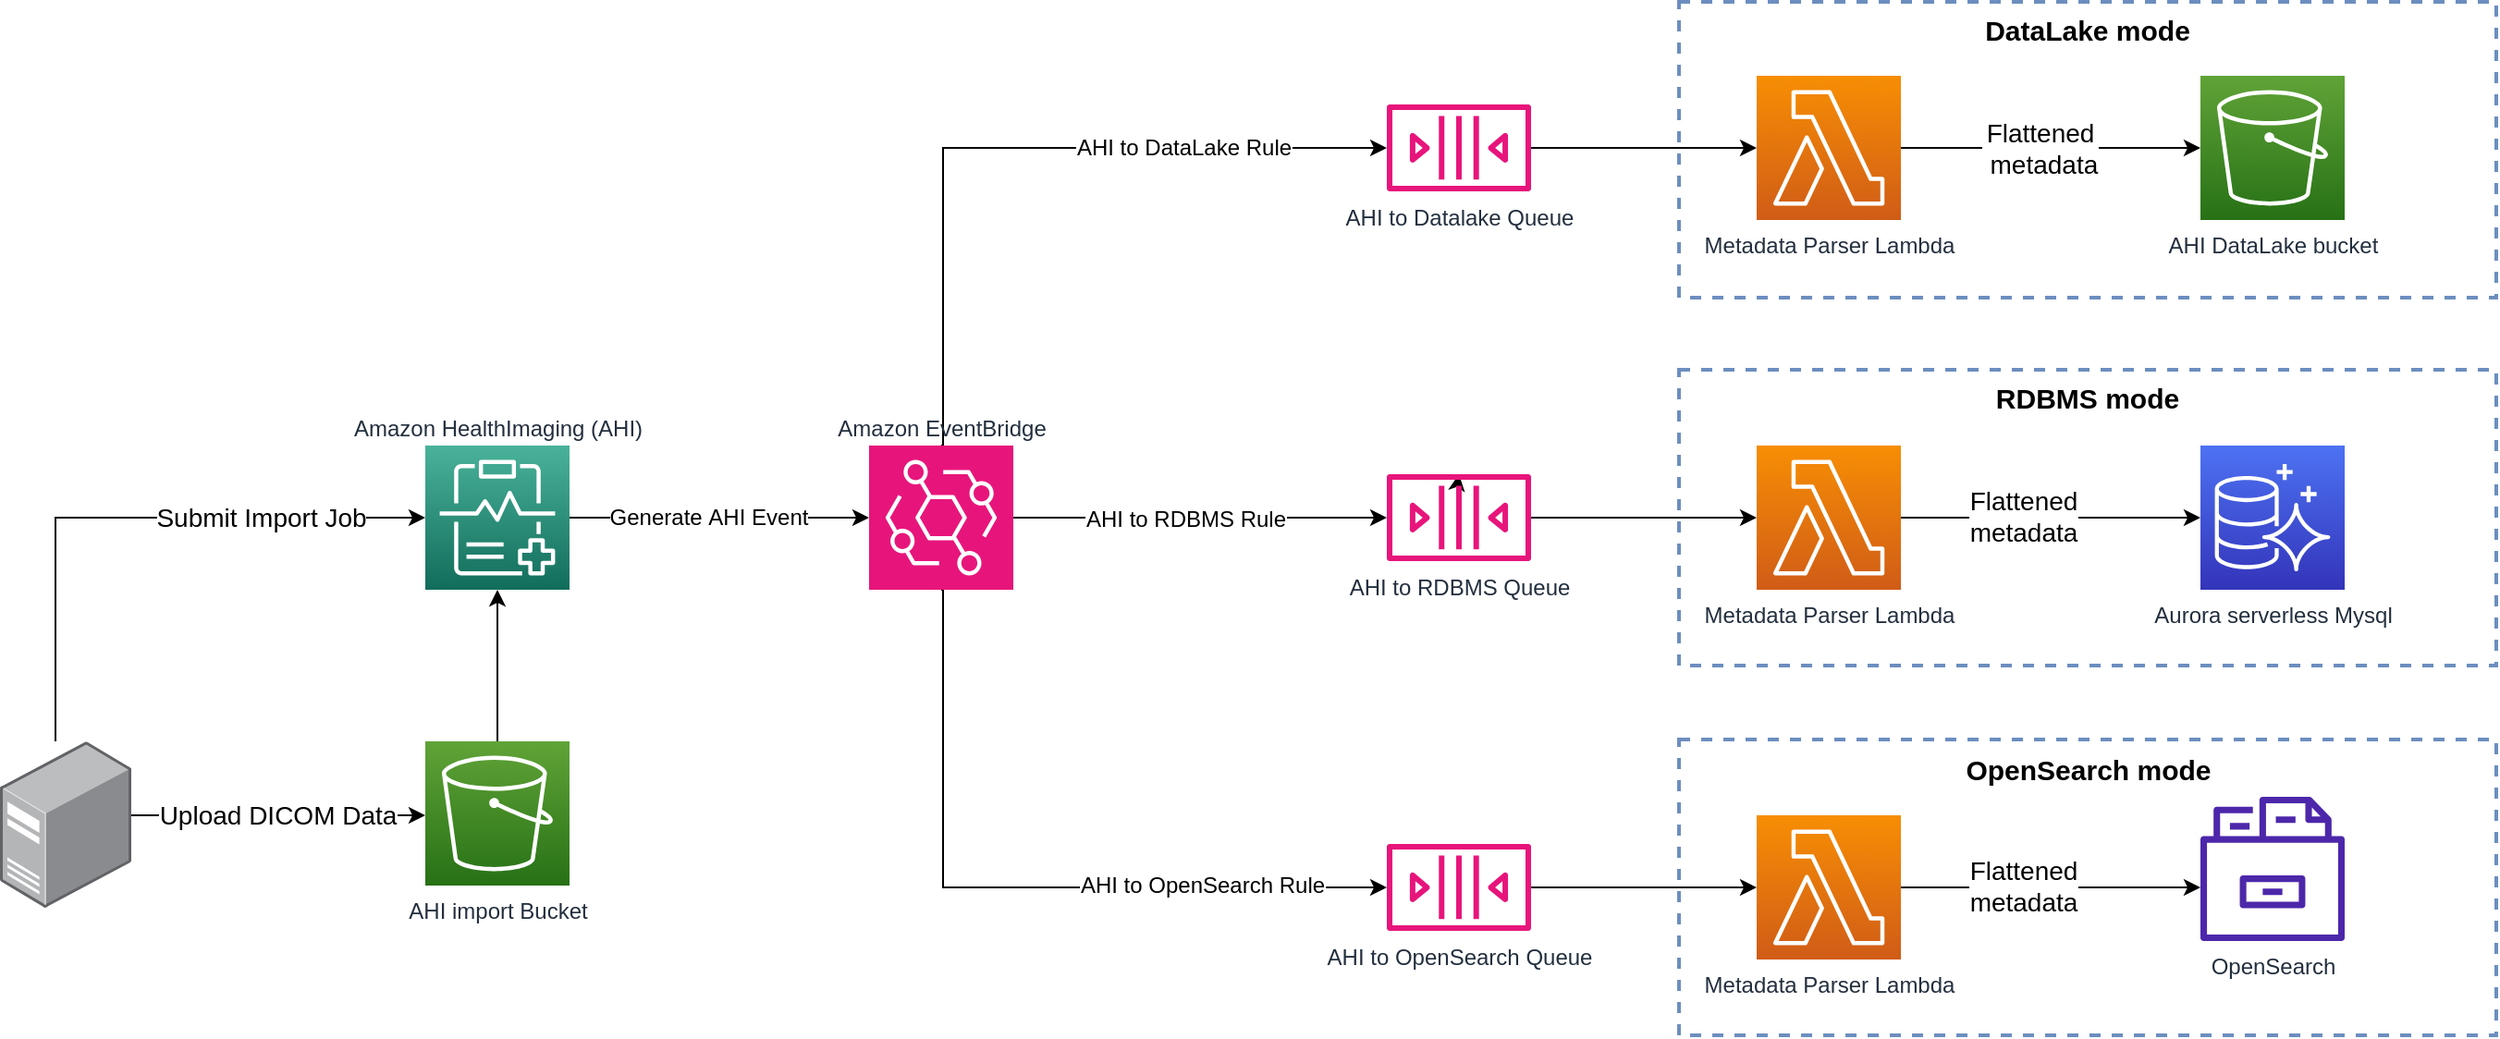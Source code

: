 <mxfile version="24.5.3" type="device">
  <diagram id="Vy8bek9FPwayhcfltNLq" name="Page-1">
    <mxGraphModel dx="1592" dy="885" grid="1" gridSize="10" guides="1" tooltips="1" connect="1" arrows="1" fold="1" page="1" pageScale="1" pageWidth="850" pageHeight="1100" math="0" shadow="0">
      <root>
        <mxCell id="0" />
        <mxCell id="1" parent="0" />
        <mxCell id="a77fIhAZzwlyKM5LAvM8-14" value="" style="rounded=0;whiteSpace=wrap;html=1;fillColor=none;strokeColor=#6c8ebf;dashed=1;strokeWidth=2;" parent="1" vertex="1">
          <mxGeometry x="958" y="200" width="442" height="160" as="geometry" />
        </mxCell>
        <mxCell id="zEZCijfoPLdjFakNwLR7-1" value="&lt;span style=&quot;background-color: rgb(255, 255, 255);&quot;&gt;AHI DataLake bucket&lt;/span&gt;" style="sketch=0;points=[[0,0,0],[0.25,0,0],[0.5,0,0],[0.75,0,0],[1,0,0],[0,1,0],[0.25,1,0],[0.5,1,0],[0.75,1,0],[1,1,0],[0,0.25,0],[0,0.5,0],[0,0.75,0],[1,0.25,0],[1,0.5,0],[1,0.75,0]];outlineConnect=0;fontColor=#232F3E;gradientColor=#60A337;gradientDirection=north;fillColor=#277116;strokeColor=#ffffff;dashed=0;verticalLabelPosition=bottom;verticalAlign=top;align=center;html=1;fontSize=12;fontStyle=0;aspect=fixed;shape=mxgraph.aws4.resourceIcon;resIcon=mxgraph.aws4.s3;" parent="1" vertex="1">
          <mxGeometry x="1240" y="240" width="78" height="78" as="geometry" />
        </mxCell>
        <mxCell id="zEZCijfoPLdjFakNwLR7-3" style="edgeStyle=orthogonalEdgeStyle;rounded=0;orthogonalLoop=1;jettySize=auto;html=1;" parent="1" source="zEZCijfoPLdjFakNwLR7-2" target="zEZCijfoPLdjFakNwLR7-1" edge="1">
          <mxGeometry relative="1" as="geometry" />
        </mxCell>
        <mxCell id="zEZCijfoPLdjFakNwLR7-22" value="&lt;font style=&quot;font-size: 14px;&quot;&gt;Flattened&lt;br&gt;&amp;nbsp;metadata&lt;/font&gt;" style="edgeLabel;html=1;align=center;verticalAlign=middle;resizable=0;points=[];" parent="zEZCijfoPLdjFakNwLR7-3" vertex="1" connectable="0">
          <mxGeometry x="-0.142" y="-3" relative="1" as="geometry">
            <mxPoint x="5" y="-3" as="offset" />
          </mxGeometry>
        </mxCell>
        <mxCell id="zEZCijfoPLdjFakNwLR7-2" value="Metadata Parser Lambda&lt;br&gt;" style="sketch=0;points=[[0,0,0],[0.25,0,0],[0.5,0,0],[0.75,0,0],[1,0,0],[0,1,0],[0.25,1,0],[0.5,1,0],[0.75,1,0],[1,1,0],[0,0.25,0],[0,0.5,0],[0,0.75,0],[1,0.25,0],[1,0.5,0],[1,0.75,0]];outlineConnect=0;fontColor=#232F3E;gradientColor=#F78E04;gradientDirection=north;fillColor=#D05C17;strokeColor=#ffffff;dashed=0;verticalLabelPosition=bottom;verticalAlign=top;align=center;html=1;fontSize=12;fontStyle=0;aspect=fixed;shape=mxgraph.aws4.resourceIcon;resIcon=mxgraph.aws4.lambda;" parent="1" vertex="1">
          <mxGeometry x="1000" y="240" width="78" height="78" as="geometry" />
        </mxCell>
        <mxCell id="zEZCijfoPLdjFakNwLR7-39" style="edgeStyle=orthogonalEdgeStyle;rounded=0;orthogonalLoop=1;jettySize=auto;html=1;entryX=0;entryY=0.5;entryDx=0;entryDy=0;entryPerimeter=0;" parent="1" source="zEZCijfoPLdjFakNwLR7-4" target="TxU9TfFSqN7-6OFccLR3-2" edge="1">
          <mxGeometry relative="1" as="geometry">
            <mxPoint x="460" y="479" as="targetPoint" />
          </mxGeometry>
        </mxCell>
        <mxCell id="TxU9TfFSqN7-6OFccLR3-3" value="&lt;font style=&quot;font-size: 12px;&quot;&gt;Generate&amp;nbsp;&lt;/font&gt;AHI Event" style="edgeLabel;html=1;align=center;verticalAlign=middle;resizable=0;points=[];fontSize=12;" vertex="1" connectable="0" parent="zEZCijfoPLdjFakNwLR7-39">
          <mxGeometry x="-0.182" relative="1" as="geometry">
            <mxPoint x="8" as="offset" />
          </mxGeometry>
        </mxCell>
        <mxCell id="zEZCijfoPLdjFakNwLR7-4" value="Amazon HealthImaging&amp;nbsp;&lt;span style=&quot;background-color: initial;&quot;&gt;(AHI)&lt;/span&gt;" style="sketch=0;points=[[0,0,0],[0.25,0,0],[0.5,0,0],[0.75,0,0],[1,0,0],[0,1,0],[0.25,1,0],[0.5,1,0],[0.75,1,0],[1,1,0],[0,0.25,0],[0,0.5,0],[0,0.75,0],[1,0.25,0],[1,0.5,0],[1,0.75,0]];outlineConnect=0;fontColor=#232F3E;gradientColor=#4AB29A;gradientDirection=north;fillColor=#116D5B;strokeColor=#ffffff;dashed=0;verticalLabelPosition=top;verticalAlign=bottom;align=center;html=1;fontSize=12;fontStyle=0;aspect=fixed;shape=mxgraph.aws4.resourceIcon;resIcon=mxgraph.aws4.healthlake;labelPosition=center;" parent="1" vertex="1">
          <mxGeometry x="280" y="440" width="78" height="78" as="geometry" />
        </mxCell>
        <mxCell id="zEZCijfoPLdjFakNwLR7-5" value="AHI import Bucket" style="sketch=0;points=[[0,0,0],[0.25,0,0],[0.5,0,0],[0.75,0,0],[1,0,0],[0,1,0],[0.25,1,0],[0.5,1,0],[0.75,1,0],[1,1,0],[0,0.25,0],[0,0.5,0],[0,0.75,0],[1,0.25,0],[1,0.5,0],[1,0.75,0]];outlineConnect=0;fontColor=#232F3E;gradientColor=#60A337;gradientDirection=north;fillColor=#277116;strokeColor=#ffffff;dashed=0;verticalLabelPosition=bottom;verticalAlign=top;align=center;html=1;fontSize=12;fontStyle=0;aspect=fixed;shape=mxgraph.aws4.resourceIcon;resIcon=mxgraph.aws4.s3;" parent="1" vertex="1">
          <mxGeometry x="280" y="600" width="78" height="78" as="geometry" />
        </mxCell>
        <mxCell id="zEZCijfoPLdjFakNwLR7-6" value="&lt;font style=&quot;font-size: 14px;&quot;&gt;Upload DICOM Data&lt;/font&gt;" style="endArrow=classic;html=1;rounded=0;" parent="1" edge="1">
          <mxGeometry width="50" height="50" relative="1" as="geometry">
            <mxPoint x="120" y="640" as="sourcePoint" />
            <mxPoint x="280" y="640" as="targetPoint" />
          </mxGeometry>
        </mxCell>
        <mxCell id="zEZCijfoPLdjFakNwLR7-18" style="edgeStyle=orthogonalEdgeStyle;rounded=0;orthogonalLoop=1;jettySize=auto;html=1;entryX=0;entryY=0.5;entryDx=0;entryDy=0;entryPerimeter=0;" parent="1" source="TxU9TfFSqN7-6OFccLR3-5" target="zEZCijfoPLdjFakNwLR7-2" edge="1">
          <mxGeometry relative="1" as="geometry">
            <mxPoint x="838" y="479" as="sourcePoint" />
          </mxGeometry>
        </mxCell>
        <mxCell id="a77fIhAZzwlyKM5LAvM8-2" style="edgeStyle=orthogonalEdgeStyle;rounded=0;orthogonalLoop=1;jettySize=auto;html=1;" parent="1" source="TxU9TfFSqN7-6OFccLR3-6" target="a77fIhAZzwlyKM5LAvM8-1" edge="1">
          <mxGeometry relative="1" as="geometry">
            <mxPoint x="838" y="479" as="sourcePoint" />
          </mxGeometry>
        </mxCell>
        <mxCell id="a77fIhAZzwlyKM5LAvM8-11" style="edgeStyle=orthogonalEdgeStyle;rounded=0;orthogonalLoop=1;jettySize=auto;html=1;entryX=0;entryY=0.5;entryDx=0;entryDy=0;entryPerimeter=0;" parent="1" source="TxU9TfFSqN7-6OFccLR3-7" target="a77fIhAZzwlyKM5LAvM8-9" edge="1">
          <mxGeometry relative="1" as="geometry">
            <mxPoint x="838" y="479" as="sourcePoint" />
          </mxGeometry>
        </mxCell>
        <mxCell id="zEZCijfoPLdjFakNwLR7-57" style="edgeStyle=orthogonalEdgeStyle;rounded=0;orthogonalLoop=1;jettySize=auto;html=1;entryX=0;entryY=0.5;entryDx=0;entryDy=0;entryPerimeter=0;" parent="1" source="zEZCijfoPLdjFakNwLR7-56" target="zEZCijfoPLdjFakNwLR7-4" edge="1">
          <mxGeometry relative="1" as="geometry">
            <Array as="points">
              <mxPoint x="80" y="479" />
            </Array>
          </mxGeometry>
        </mxCell>
        <mxCell id="zEZCijfoPLdjFakNwLR7-58" value="&lt;font style=&quot;font-size: 14px;&quot;&gt;Submit Import Job&lt;/font&gt;" style="edgeLabel;html=1;align=center;verticalAlign=middle;resizable=0;points=[];" parent="zEZCijfoPLdjFakNwLR7-57" vertex="1" connectable="0">
          <mxGeometry x="0.205" y="-1" relative="1" as="geometry">
            <mxPoint x="38" y="-1" as="offset" />
          </mxGeometry>
        </mxCell>
        <mxCell id="zEZCijfoPLdjFakNwLR7-56" value="" style="image;points=[];aspect=fixed;html=1;align=center;shadow=0;dashed=0;image=img/lib/allied_telesis/computer_and_terminals/Server_Desktop.svg;" parent="1" vertex="1">
          <mxGeometry x="50" y="600" width="71" height="90" as="geometry" />
        </mxCell>
        <mxCell id="a77fIhAZzwlyKM5LAvM8-4" style="edgeStyle=orthogonalEdgeStyle;rounded=0;orthogonalLoop=1;jettySize=auto;html=1;entryX=0;entryY=0.5;entryDx=0;entryDy=0;entryPerimeter=0;" parent="1" source="a77fIhAZzwlyKM5LAvM8-1" target="a77fIhAZzwlyKM5LAvM8-3" edge="1">
          <mxGeometry relative="1" as="geometry" />
        </mxCell>
        <mxCell id="a77fIhAZzwlyKM5LAvM8-5" value="&lt;font style=&quot;font-size: 14px;&quot;&gt;Flattened&lt;br&gt;metadata&lt;/font&gt;" style="edgeLabel;html=1;align=center;verticalAlign=middle;resizable=0;points=[];" parent="a77fIhAZzwlyKM5LAvM8-4" vertex="1" connectable="0">
          <mxGeometry x="-0.185" y="1" relative="1" as="geometry">
            <mxPoint as="offset" />
          </mxGeometry>
        </mxCell>
        <mxCell id="a77fIhAZzwlyKM5LAvM8-1" value="Metadata Parser Lambda&lt;br&gt;" style="sketch=0;points=[[0,0,0],[0.25,0,0],[0.5,0,0],[0.75,0,0],[1,0,0],[0,1,0],[0.25,1,0],[0.5,1,0],[0.75,1,0],[1,1,0],[0,0.25,0],[0,0.5,0],[0,0.75,0],[1,0.25,0],[1,0.5,0],[1,0.75,0]];outlineConnect=0;fontColor=#232F3E;gradientColor=#F78E04;gradientDirection=north;fillColor=#D05C17;strokeColor=#ffffff;dashed=0;verticalLabelPosition=bottom;verticalAlign=top;align=center;html=1;fontSize=12;fontStyle=0;aspect=fixed;shape=mxgraph.aws4.resourceIcon;resIcon=mxgraph.aws4.lambda;" parent="1" vertex="1">
          <mxGeometry x="1000" y="440" width="78" height="78" as="geometry" />
        </mxCell>
        <mxCell id="a77fIhAZzwlyKM5LAvM8-3" value="Aurora serverless Mysql" style="sketch=0;points=[[0,0,0],[0.25,0,0],[0.5,0,0],[0.75,0,0],[1,0,0],[0,1,0],[0.25,1,0],[0.5,1,0],[0.75,1,0],[1,1,0],[0,0.25,0],[0,0.5,0],[0,0.75,0],[1,0.25,0],[1,0.5,0],[1,0.75,0]];outlineConnect=0;fontColor=#232F3E;gradientColor=#4D72F3;gradientDirection=north;fillColor=#3334B9;strokeColor=#ffffff;dashed=0;verticalLabelPosition=bottom;verticalAlign=top;align=center;html=1;fontSize=12;fontStyle=0;aspect=fixed;shape=mxgraph.aws4.resourceIcon;resIcon=mxgraph.aws4.aurora;" parent="1" vertex="1">
          <mxGeometry x="1240" y="440" width="78" height="78" as="geometry" />
        </mxCell>
        <mxCell id="a77fIhAZzwlyKM5LAvM8-7" style="edgeStyle=orthogonalEdgeStyle;rounded=0;orthogonalLoop=1;jettySize=auto;html=1;entryX=0;entryY=0.5;entryDx=0;entryDy=0;entryPerimeter=0;" parent="1" source="a77fIhAZzwlyKM5LAvM8-9" edge="1">
          <mxGeometry relative="1" as="geometry">
            <mxPoint x="1240" y="679" as="targetPoint" />
          </mxGeometry>
        </mxCell>
        <mxCell id="a77fIhAZzwlyKM5LAvM8-8" value="&lt;font style=&quot;font-size: 14px;&quot;&gt;Flattened&lt;br&gt;metadata&lt;/font&gt;" style="edgeLabel;html=1;align=center;verticalAlign=middle;resizable=0;points=[];" parent="a77fIhAZzwlyKM5LAvM8-7" vertex="1" connectable="0">
          <mxGeometry x="-0.185" y="1" relative="1" as="geometry">
            <mxPoint as="offset" />
          </mxGeometry>
        </mxCell>
        <mxCell id="a77fIhAZzwlyKM5LAvM8-9" value="Metadata Parser Lambda&lt;br&gt;" style="sketch=0;points=[[0,0,0],[0.25,0,0],[0.5,0,0],[0.75,0,0],[1,0,0],[0,1,0],[0.25,1,0],[0.5,1,0],[0.75,1,0],[1,1,0],[0,0.25,0],[0,0.5,0],[0,0.75,0],[1,0.25,0],[1,0.5,0],[1,0.75,0]];outlineConnect=0;fontColor=#232F3E;gradientColor=#F78E04;gradientDirection=north;fillColor=#D05C17;strokeColor=#ffffff;dashed=0;verticalLabelPosition=bottom;verticalAlign=top;align=center;html=1;fontSize=12;fontStyle=0;aspect=fixed;shape=mxgraph.aws4.resourceIcon;resIcon=mxgraph.aws4.lambda;" parent="1" vertex="1">
          <mxGeometry x="1000" y="640" width="78" height="78" as="geometry" />
        </mxCell>
        <mxCell id="a77fIhAZzwlyKM5LAvM8-13" value="OpenSearch" style="sketch=0;outlineConnect=0;fontColor=#232F3E;gradientColor=none;fillColor=#4D27AA;strokeColor=none;dashed=0;verticalLabelPosition=bottom;verticalAlign=top;align=center;html=1;fontSize=12;fontStyle=0;aspect=fixed;pointerEvents=1;shape=mxgraph.aws4.opensearch_service_index;" parent="1" vertex="1">
          <mxGeometry x="1240" y="630" width="78" height="78" as="geometry" />
        </mxCell>
        <mxCell id="a77fIhAZzwlyKM5LAvM8-15" value="&lt;b&gt;&lt;font style=&quot;font-size: 15px;&quot;&gt;DataLake mode&lt;/font&gt;&lt;/b&gt;" style="text;html=1;strokeColor=none;fillColor=none;align=center;verticalAlign=middle;whiteSpace=wrap;rounded=0;" parent="1" vertex="1">
          <mxGeometry x="1119" y="200" width="120" height="30" as="geometry" />
        </mxCell>
        <mxCell id="a77fIhAZzwlyKM5LAvM8-16" value="" style="rounded=0;whiteSpace=wrap;html=1;fillColor=none;strokeColor=#6c8ebf;dashed=1;strokeWidth=2;" parent="1" vertex="1">
          <mxGeometry x="958" y="399" width="442" height="160" as="geometry" />
        </mxCell>
        <mxCell id="a77fIhAZzwlyKM5LAvM8-17" value="&lt;b&gt;&lt;font style=&quot;font-size: 15px;&quot;&gt;RDBMS mode&lt;/font&gt;&lt;/b&gt;" style="text;html=1;strokeColor=none;fillColor=none;align=center;verticalAlign=middle;whiteSpace=wrap;rounded=0;" parent="1" vertex="1">
          <mxGeometry x="1119" y="399" width="120" height="30" as="geometry" />
        </mxCell>
        <mxCell id="a77fIhAZzwlyKM5LAvM8-18" value="" style="rounded=0;whiteSpace=wrap;html=1;fillColor=none;strokeColor=#6c8ebf;dashed=1;strokeWidth=2;" parent="1" vertex="1">
          <mxGeometry x="958" y="599" width="442" height="160" as="geometry" />
        </mxCell>
        <mxCell id="a77fIhAZzwlyKM5LAvM8-19" value="&lt;span style=&quot;font-size: 15px;&quot;&gt;&lt;b&gt;OpenSearch mode&lt;/b&gt;&lt;/span&gt;" style="text;html=1;strokeColor=none;fillColor=none;align=center;verticalAlign=middle;whiteSpace=wrap;rounded=0;" parent="1" vertex="1">
          <mxGeometry x="1108.5" y="600" width="141" height="30" as="geometry" />
        </mxCell>
        <mxCell id="TxU9TfFSqN7-6OFccLR3-1" style="edgeStyle=orthogonalEdgeStyle;rounded=0;orthogonalLoop=1;jettySize=auto;html=1;exitX=0.5;exitY=0;exitDx=0;exitDy=0;exitPerimeter=0;entryX=0.5;entryY=1;entryDx=0;entryDy=0;entryPerimeter=0;" edge="1" parent="1" source="zEZCijfoPLdjFakNwLR7-5" target="zEZCijfoPLdjFakNwLR7-4">
          <mxGeometry relative="1" as="geometry" />
        </mxCell>
        <mxCell id="TxU9TfFSqN7-6OFccLR3-5" value="AHI to Datalake Queue" style="sketch=0;outlineConnect=0;fontColor=#232F3E;gradientColor=none;fillColor=#E7157B;strokeColor=none;dashed=0;verticalLabelPosition=bottom;verticalAlign=top;align=center;html=1;fontSize=12;fontStyle=0;aspect=fixed;pointerEvents=1;shape=mxgraph.aws4.queue;" vertex="1" parent="1">
          <mxGeometry x="800" y="255.5" width="78" height="47" as="geometry" />
        </mxCell>
        <mxCell id="TxU9TfFSqN7-6OFccLR3-7" value="AHI to OpenSearch Queue" style="sketch=0;outlineConnect=0;fontColor=#232F3E;gradientColor=none;fillColor=#E7157B;strokeColor=none;dashed=0;verticalLabelPosition=bottom;verticalAlign=top;align=center;html=1;fontSize=12;fontStyle=0;aspect=fixed;pointerEvents=1;shape=mxgraph.aws4.queue;" vertex="1" parent="1">
          <mxGeometry x="800" y="655.5" width="78" height="47" as="geometry" />
        </mxCell>
        <mxCell id="TxU9TfFSqN7-6OFccLR3-8" style="edgeStyle=orthogonalEdgeStyle;rounded=0;orthogonalLoop=1;jettySize=auto;html=1;" edge="1" parent="1" source="TxU9TfFSqN7-6OFccLR3-2" target="TxU9TfFSqN7-6OFccLR3-6">
          <mxGeometry relative="1" as="geometry">
            <mxPoint x="578" y="478.33" as="sourcePoint" />
            <mxPoint x="720" y="478.33" as="targetPoint" />
            <Array as="points" />
          </mxGeometry>
        </mxCell>
        <mxCell id="TxU9TfFSqN7-6OFccLR3-13" style="edgeStyle=orthogonalEdgeStyle;rounded=0;orthogonalLoop=1;jettySize=auto;html=1;exitX=0.5;exitY=0;exitDx=0;exitDy=0;exitPerimeter=0;" edge="1" parent="1" source="TxU9TfFSqN7-6OFccLR3-2" target="TxU9TfFSqN7-6OFccLR3-5">
          <mxGeometry relative="1" as="geometry">
            <mxPoint x="578" y="278.33" as="sourcePoint" />
            <mxPoint x="760" y="279" as="targetPoint" />
            <Array as="points">
              <mxPoint x="560" y="440" />
              <mxPoint x="560" y="279" />
            </Array>
          </mxGeometry>
        </mxCell>
        <mxCell id="TxU9TfFSqN7-6OFccLR3-14" value="AHI to DataLake Rule" style="edgeLabel;html=1;align=center;verticalAlign=middle;resizable=0;points=[];fontSize=12;" vertex="1" connectable="0" parent="TxU9TfFSqN7-6OFccLR3-13">
          <mxGeometry x="-0.182" relative="1" as="geometry">
            <mxPoint x="127" as="offset" />
          </mxGeometry>
        </mxCell>
        <mxCell id="TxU9TfFSqN7-6OFccLR3-17" style="edgeStyle=orthogonalEdgeStyle;rounded=0;orthogonalLoop=1;jettySize=auto;html=1;exitX=0.5;exitY=1;exitDx=0;exitDy=0;exitPerimeter=0;" edge="1" parent="1" source="TxU9TfFSqN7-6OFccLR3-2" target="TxU9TfFSqN7-6OFccLR3-7">
          <mxGeometry relative="1" as="geometry">
            <mxPoint x="590" y="678.33" as="sourcePoint" />
            <mxPoint x="772" y="679" as="targetPoint" />
            <Array as="points">
              <mxPoint x="560" y="518" />
              <mxPoint x="560" y="679" />
            </Array>
          </mxGeometry>
        </mxCell>
        <mxCell id="TxU9TfFSqN7-6OFccLR3-18" value="AHI to OpenSearch Rule" style="edgeLabel;html=1;align=center;verticalAlign=middle;resizable=0;points=[];fontSize=12;" vertex="1" connectable="0" parent="TxU9TfFSqN7-6OFccLR3-17">
          <mxGeometry x="-0.182" relative="1" as="geometry">
            <mxPoint x="137" y="-1" as="offset" />
          </mxGeometry>
        </mxCell>
        <mxCell id="TxU9TfFSqN7-6OFccLR3-19" value="" style="edgeStyle=orthogonalEdgeStyle;rounded=0;orthogonalLoop=1;jettySize=auto;html=1;" edge="1" parent="1" target="TxU9TfFSqN7-6OFccLR3-6">
          <mxGeometry relative="1" as="geometry">
            <mxPoint x="838" y="479" as="sourcePoint" />
            <mxPoint x="1000" y="479" as="targetPoint" />
          </mxGeometry>
        </mxCell>
        <mxCell id="TxU9TfFSqN7-6OFccLR3-6" value="AHI to RDBMS Queue" style="sketch=0;outlineConnect=0;fontColor=#232F3E;gradientColor=none;fillColor=#E7157B;strokeColor=none;dashed=0;verticalLabelPosition=bottom;verticalAlign=top;align=center;html=1;fontSize=12;fontStyle=0;aspect=fixed;pointerEvents=1;shape=mxgraph.aws4.queue;" vertex="1" parent="1">
          <mxGeometry x="800" y="455.5" width="78" height="47" as="geometry" />
        </mxCell>
        <mxCell id="TxU9TfFSqN7-6OFccLR3-21" value="" style="edgeStyle=orthogonalEdgeStyle;rounded=0;orthogonalLoop=1;jettySize=auto;html=1;" edge="1" parent="1" target="TxU9TfFSqN7-6OFccLR3-2">
          <mxGeometry relative="1" as="geometry">
            <mxPoint x="578" y="478.33" as="sourcePoint" />
            <mxPoint x="800" y="479" as="targetPoint" />
            <Array as="points" />
          </mxGeometry>
        </mxCell>
        <mxCell id="TxU9TfFSqN7-6OFccLR3-22" value="AHI to RDBMS Rule" style="edgeLabel;html=1;align=center;verticalAlign=middle;resizable=0;points=[];fontSize=12;" vertex="1" connectable="0" parent="TxU9TfFSqN7-6OFccLR3-21">
          <mxGeometry x="-0.182" relative="1" as="geometry">
            <mxPoint x="115" y="-20" as="offset" />
          </mxGeometry>
        </mxCell>
        <mxCell id="TxU9TfFSqN7-6OFccLR3-2" value="Amazon EventBridge" style="sketch=0;points=[[0,0,0],[0.25,0,0],[0.5,0,0],[0.75,0,0],[1,0,0],[0,1,0],[0.25,1,0],[0.5,1,0],[0.75,1,0],[1,1,0],[0,0.25,0],[0,0.5,0],[0,0.75,0],[1,0.25,0],[1,0.5,0],[1,0.75,0]];outlineConnect=0;fontColor=#232F3E;fillColor=#E7157B;strokeColor=#ffffff;dashed=0;verticalLabelPosition=top;verticalAlign=bottom;align=center;html=1;fontSize=12;fontStyle=0;aspect=fixed;shape=mxgraph.aws4.resourceIcon;resIcon=mxgraph.aws4.eventbridge;labelPosition=center;" vertex="1" parent="1">
          <mxGeometry x="520" y="440" width="78" height="78" as="geometry" />
        </mxCell>
      </root>
    </mxGraphModel>
  </diagram>
</mxfile>
